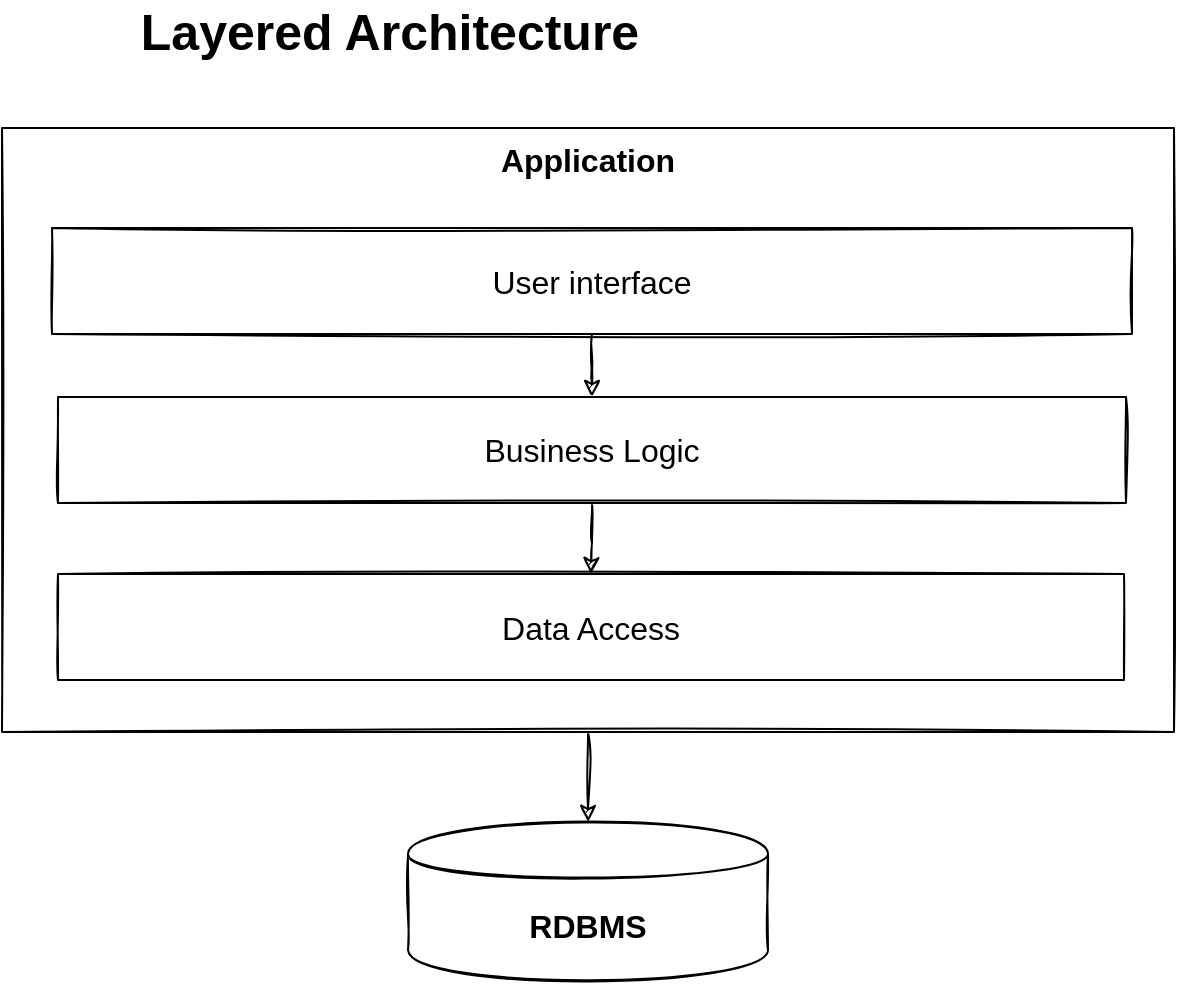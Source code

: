 <mxfile version="14.6.13" type="device"><diagram id="5arxnAvDjja4n5aA0R7i" name="Page-1"><mxGraphModel dx="1024" dy="592" grid="0" gridSize="10" guides="1" tooltips="1" connect="1" arrows="1" fold="1" page="0" pageScale="1" pageWidth="850" pageHeight="1100" math="0" shadow="0"><root><mxCell id="0"/><mxCell id="1" parent="0"/><mxCell id="3uXXYM4811MspXdpgwWt-19" value="RDBMS" style="shape=cylinder;whiteSpace=wrap;html=1;boundedLbl=1;backgroundOutline=1;rounded=0;fontSize=16;fontStyle=1;sketch=1;" parent="1" vertex="1"><mxGeometry x="293" y="416" width="180" height="80" as="geometry"/></mxCell><mxCell id="3uXXYM4811MspXdpgwWt-20" style="edgeStyle=orthogonalEdgeStyle;rounded=0;sketch=1;orthogonalLoop=1;jettySize=auto;html=1;" parent="1" source="3uXXYM4811MspXdpgwWt-21" target="3uXXYM4811MspXdpgwWt-19" edge="1"><mxGeometry relative="1" as="geometry"/></mxCell><mxCell id="3uXXYM4811MspXdpgwWt-21" value="Application" style="rounded=0;whiteSpace=wrap;html=1;sketch=1;fontStyle=1;fontSize=16;verticalAlign=top;" parent="1" vertex="1"><mxGeometry x="90" y="69" width="586" height="302" as="geometry"/></mxCell><mxCell id="3uXXYM4811MspXdpgwWt-22" value="Layered Architecture" style="text;html=1;strokeColor=none;fillColor=none;align=center;verticalAlign=middle;whiteSpace=wrap;rounded=0;sketch=1;fontSize=25;fontStyle=1" parent="1" vertex="1"><mxGeometry x="127.5" y="10" width="311.5" height="20" as="geometry"/></mxCell><mxCell id="3uXXYM4811MspXdpgwWt-23" value="" style="edgeStyle=orthogonalEdgeStyle;rounded=0;sketch=1;orthogonalLoop=1;jettySize=auto;html=1;fontSize=16;" parent="1" edge="1"><mxGeometry relative="1" as="geometry"><mxPoint x="645.5" y="168.0" as="sourcePoint"/></mxGeometry></mxCell><mxCell id="3uXXYM4811MspXdpgwWt-25" value="" style="edgeStyle=orthogonalEdgeStyle;rounded=0;sketch=1;orthogonalLoop=1;jettySize=auto;html=1;fontSize=16;" parent="1" edge="1"><mxGeometry relative="1" as="geometry"><mxPoint x="645.5" y="242" as="sourcePoint"/></mxGeometry></mxCell><mxCell id="3uXXYM4811MspXdpgwWt-30" value="" style="edgeStyle=orthogonalEdgeStyle;rounded=0;sketch=1;orthogonalLoop=1;jettySize=auto;html=1;fontSize=16;" parent="1" source="3uXXYM4811MspXdpgwWt-28" target="3uXXYM4811MspXdpgwWt-29" edge="1"><mxGeometry relative="1" as="geometry"/></mxCell><mxCell id="3uXXYM4811MspXdpgwWt-28" value="User interface" style="rounded=0;whiteSpace=wrap;html=1;sketch=1;fontSize=16;" parent="1" vertex="1"><mxGeometry x="115" y="119" width="540" height="53" as="geometry"/></mxCell><mxCell id="Bs1XeO97-4IcnuxhB6wM-2" value="" style="edgeStyle=orthogonalEdgeStyle;rounded=0;orthogonalLoop=1;jettySize=auto;html=1;fontSize=25;sketch=1;" edge="1" parent="1" source="3uXXYM4811MspXdpgwWt-29" target="Bs1XeO97-4IcnuxhB6wM-1"><mxGeometry relative="1" as="geometry"/></mxCell><mxCell id="3uXXYM4811MspXdpgwWt-29" value="Business Logic" style="rounded=0;whiteSpace=wrap;html=1;sketch=1;fontSize=16;" parent="1" vertex="1"><mxGeometry x="118" y="203.5" width="534" height="53" as="geometry"/></mxCell><mxCell id="Bs1XeO97-4IcnuxhB6wM-1" value="Data Access" style="rounded=0;whiteSpace=wrap;html=1;sketch=1;fontSize=16;" vertex="1" parent="1"><mxGeometry x="118" y="292" width="533" height="53" as="geometry"/></mxCell></root></mxGraphModel></diagram></mxfile>
